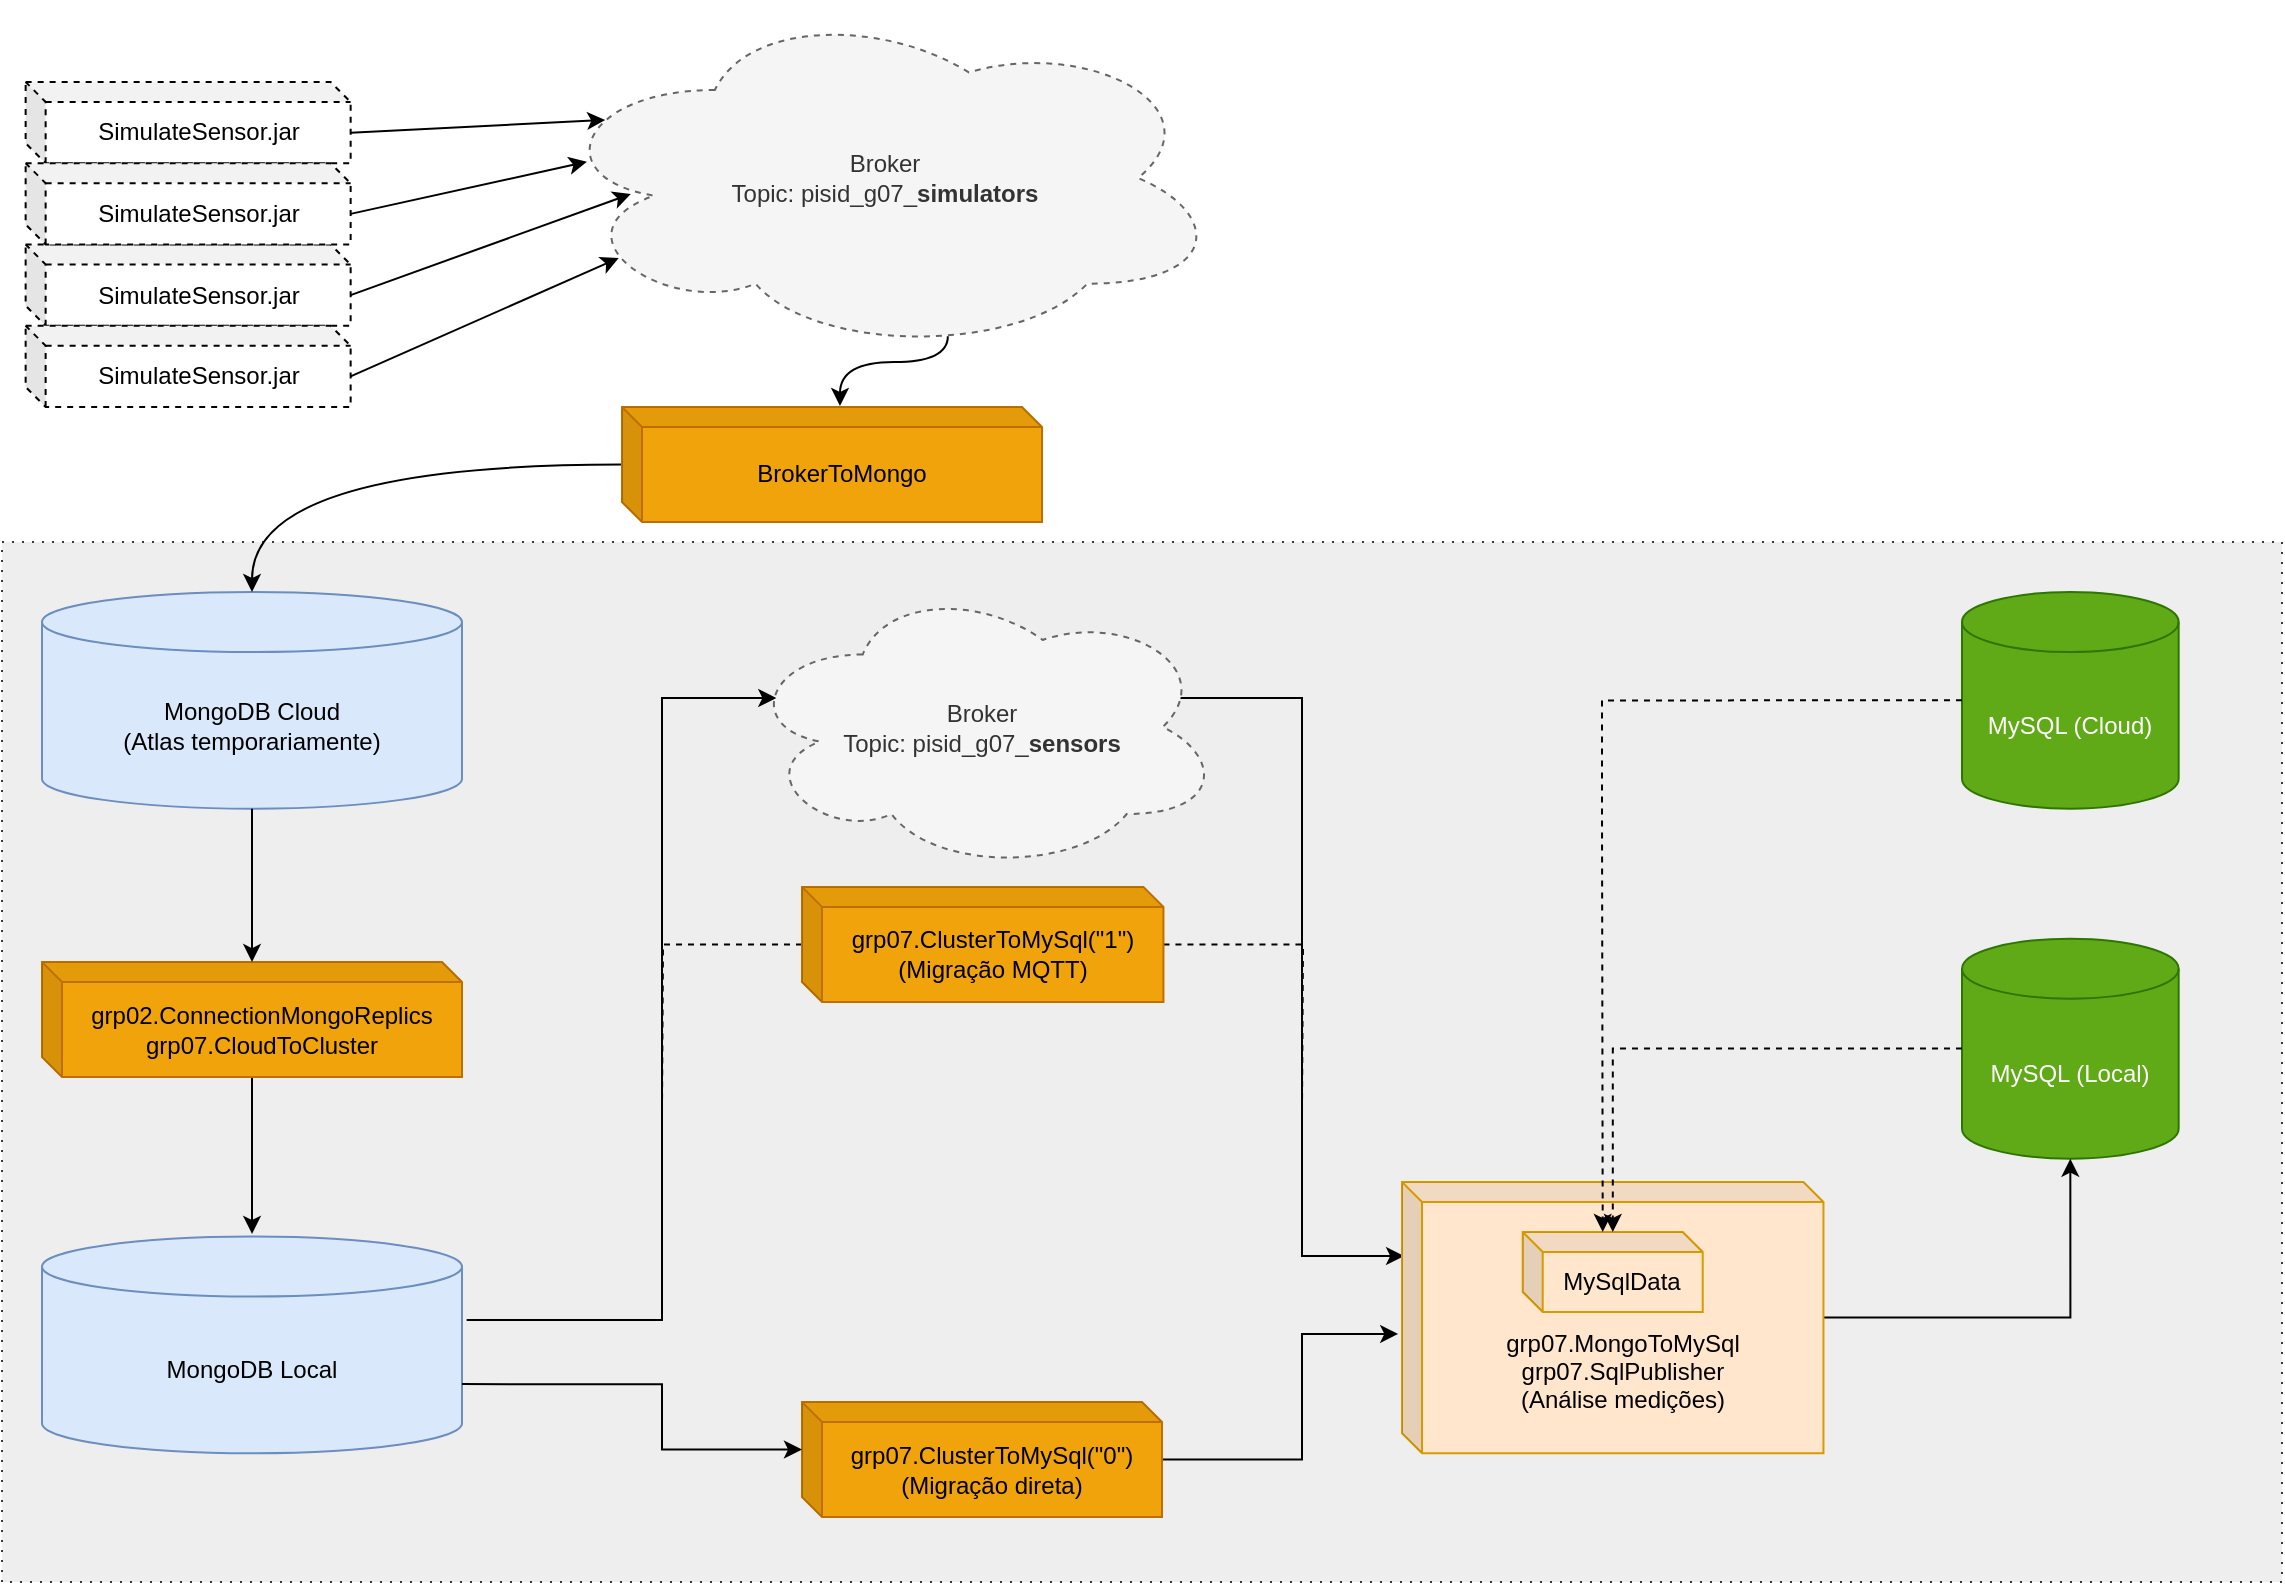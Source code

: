 <mxfile version="14.6.13" type="github">
  <diagram id="prtHgNgQTEPvFCAcTncT" name="Page-1">
    <mxGraphModel dx="1422" dy="800" grid="1" gridSize="10" guides="1" tooltips="1" connect="1" arrows="1" fold="1" page="1" pageScale="1" pageWidth="1169" pageHeight="827" math="0" shadow="0">
      <root>
        <mxCell id="0" />
        <mxCell id="1" parent="0" />
        <mxCell id="iG1FyST4VSw2gSxUDnyD-28" value="" style="rounded=0;whiteSpace=wrap;html=1;dashed=1;dashPattern=1 4;fillColor=#eeeeee;strokeColor=#36393d;" parent="1" vertex="1">
          <mxGeometry x="20" y="280" width="1140" height="520" as="geometry" />
        </mxCell>
        <mxCell id="9lxMoNS6_Zflg6dV7JQC-2" value="" style="edgeStyle=orthogonalEdgeStyle;rounded=0;orthogonalLoop=1;jettySize=auto;html=1;exitX=0.594;exitY=0.949;exitDx=0;exitDy=0;exitPerimeter=0;entryX=0.519;entryY=-0.009;entryDx=0;entryDy=0;entryPerimeter=0;curved=1;" edge="1" parent="1" source="mG7DTUGrjtM77zd7hEEh-1" target="9lxMoNS6_Zflg6dV7JQC-1">
          <mxGeometry relative="1" as="geometry">
            <Array as="points">
              <mxPoint x="493" y="190" />
              <mxPoint x="439" y="190" />
            </Array>
          </mxGeometry>
        </mxCell>
        <mxCell id="mG7DTUGrjtM77zd7hEEh-1" value="Broker&lt;br&gt;Topic: pisid_g07_&lt;b&gt;simulators&lt;/b&gt;" style="ellipse;shape=cloud;whiteSpace=wrap;html=1;dashed=1;fillColor=#f5f5f5;strokeColor=#666666;fontColor=#333333;" parent="1" vertex="1">
          <mxGeometry x="291.822" y="10" width="338.542" height="176.042" as="geometry" />
        </mxCell>
        <mxCell id="mG7DTUGrjtM77zd7hEEh-2" value="SimulateSensor.jar" style="shape=cube;whiteSpace=wrap;html=1;boundedLbl=1;backgroundOutline=1;darkOpacity=0.05;darkOpacity2=0.1;dashed=1;size=10;" parent="1" vertex="1">
          <mxGeometry x="31.82" y="50.002" width="162.5" height="40.625" as="geometry" />
        </mxCell>
        <mxCell id="mG7DTUGrjtM77zd7hEEh-6" value="" style="rounded=0;orthogonalLoop=1;jettySize=auto;html=1;exitX=0;exitY=0;exitDx=162.5;exitDy=25.312;exitPerimeter=0;entryX=0.088;entryY=0.335;entryDx=0;entryDy=0;entryPerimeter=0;" parent="1" source="mG7DTUGrjtM77zd7hEEh-2" target="mG7DTUGrjtM77zd7hEEh-1" edge="1">
          <mxGeometry x="31.82" y="36.46" as="geometry" />
        </mxCell>
        <mxCell id="mG7DTUGrjtM77zd7hEEh-9" value="" style="edgeStyle=none;rounded=0;orthogonalLoop=1;jettySize=auto;html=1;exitX=0;exitY=0;exitDx=162.5;exitDy=25.312;exitPerimeter=0;entryX=0.126;entryY=0.545;entryDx=0;entryDy=0;entryPerimeter=0;" parent="1" source="mG7DTUGrjtM77zd7hEEh-4" target="mG7DTUGrjtM77zd7hEEh-1" edge="1">
          <mxGeometry x="31.82" y="36.46" as="geometry" />
        </mxCell>
        <mxCell id="mG7DTUGrjtM77zd7hEEh-4" value="SimulateSensor.jar" style="shape=cube;whiteSpace=wrap;html=1;boundedLbl=1;backgroundOutline=1;darkOpacity=0.05;darkOpacity2=0.1;dashed=1;size=10;" parent="1" vertex="1">
          <mxGeometry x="31.82" y="131.252" width="162.5" height="40.625" as="geometry" />
        </mxCell>
        <mxCell id="mG7DTUGrjtM77zd7hEEh-10" value="" style="edgeStyle=none;rounded=0;orthogonalLoop=1;jettySize=auto;html=1;exitX=0;exitY=0;exitDx=162.5;exitDy=25.312;exitPerimeter=0;entryX=0.108;entryY=0.727;entryDx=0;entryDy=0;entryPerimeter=0;" parent="1" source="mG7DTUGrjtM77zd7hEEh-5" target="mG7DTUGrjtM77zd7hEEh-1" edge="1">
          <mxGeometry x="31.82" y="36.46" as="geometry" />
        </mxCell>
        <mxCell id="mG7DTUGrjtM77zd7hEEh-5" value="SimulateSensor.jar" style="shape=cube;whiteSpace=wrap;html=1;boundedLbl=1;backgroundOutline=1;darkOpacity=0.05;darkOpacity2=0.1;dashed=1;size=10;" parent="1" vertex="1">
          <mxGeometry x="31.82" y="171.877" width="162.5" height="40.625" as="geometry" />
        </mxCell>
        <mxCell id="mG7DTUGrjtM77zd7hEEh-3" value="SimulateSensor.jar" style="shape=cube;whiteSpace=wrap;html=1;boundedLbl=1;backgroundOutline=1;darkOpacity=0.05;darkOpacity2=0.1;dashed=1;size=10;" parent="1" vertex="1">
          <mxGeometry x="31.82" y="90.627" width="162.5" height="40.625" as="geometry" />
        </mxCell>
        <mxCell id="mG7DTUGrjtM77zd7hEEh-8" value="" style="edgeStyle=none;rounded=0;orthogonalLoop=1;jettySize=auto;html=1;entryX=0.061;entryY=0.454;entryDx=0;entryDy=0;entryPerimeter=0;exitX=0;exitY=0;exitDx=162.5;exitDy=25.312;exitPerimeter=0;" parent="1" source="mG7DTUGrjtM77zd7hEEh-3" target="mG7DTUGrjtM77zd7hEEh-1" edge="1">
          <mxGeometry x="31.82" y="36.46" as="geometry">
            <mxPoint x="221.82" y="124.46" as="sourcePoint" />
          </mxGeometry>
        </mxCell>
        <mxCell id="mG7DTUGrjtM77zd7hEEh-41" value="" style="group" parent="1" vertex="1" connectable="0">
          <mxGeometry x="40" y="370.01" width="210" height="365.63" as="geometry" />
        </mxCell>
        <mxCell id="mG7DTUGrjtM77zd7hEEh-11" value="MongoDB Cloud&lt;br&gt;(Atlas temporariamente)" style="shape=cylinder3;whiteSpace=wrap;html=1;boundedLbl=1;backgroundOutline=1;size=15;fillColor=#dae8fc;strokeColor=#6c8ebf;" parent="mG7DTUGrjtM77zd7hEEh-41" vertex="1">
          <mxGeometry y="-65.011" width="210" height="108.335" as="geometry" />
        </mxCell>
        <mxCell id="mG7DTUGrjtM77zd7hEEh-24" value="MongoDB Local" style="shape=cylinder3;whiteSpace=wrap;html=1;boundedLbl=1;backgroundOutline=1;size=15;fillColor=#dae8fc;strokeColor=#6c8ebf;" parent="mG7DTUGrjtM77zd7hEEh-41" vertex="1">
          <mxGeometry y="257.295" width="210" height="108.335" as="geometry" />
        </mxCell>
        <mxCell id="mG7DTUGrjtM77zd7hEEh-32" value="" style="edgeStyle=orthogonalEdgeStyle;curved=1;rounded=0;orthogonalLoop=1;jettySize=auto;html=1;" parent="mG7DTUGrjtM77zd7hEEh-41" source="mG7DTUGrjtM77zd7hEEh-27" edge="1">
          <mxGeometry relative="1" as="geometry">
            <mxPoint x="105" y="255.941" as="targetPoint" />
          </mxGeometry>
        </mxCell>
        <mxCell id="mG7DTUGrjtM77zd7hEEh-27" value="grp02.ConnectionMongoReplics&lt;br&gt;grp07.CloudToCluster" style="shape=cube;whiteSpace=wrap;html=1;boundedLbl=1;backgroundOutline=1;darkOpacity=0.05;darkOpacity2=0.1;size=10;fillColor=#f0a30a;strokeColor=#BD7000;fontColor=#000000;" parent="mG7DTUGrjtM77zd7hEEh-41" vertex="1">
          <mxGeometry y="119.992" width="210" height="57.553" as="geometry" />
        </mxCell>
        <mxCell id="mG7DTUGrjtM77zd7hEEh-33" value="" style="edgeStyle=orthogonalEdgeStyle;curved=1;rounded=0;orthogonalLoop=1;jettySize=auto;html=1;" parent="mG7DTUGrjtM77zd7hEEh-41" source="mG7DTUGrjtM77zd7hEEh-11" target="mG7DTUGrjtM77zd7hEEh-27" edge="1">
          <mxGeometry relative="1" as="geometry">
            <mxPoint x="221.053" y="162.502" as="targetPoint" />
          </mxGeometry>
        </mxCell>
        <mxCell id="iG1FyST4VSw2gSxUDnyD-13" style="edgeStyle=orthogonalEdgeStyle;rounded=0;orthogonalLoop=1;jettySize=auto;html=1;entryX=-0.009;entryY=0.56;entryDx=0;entryDy=0;entryPerimeter=0;" parent="1" source="iG1FyST4VSw2gSxUDnyD-7" target="iG1FyST4VSw2gSxUDnyD-21" edge="1">
          <mxGeometry relative="1" as="geometry">
            <mxPoint x="940.0" y="700.059" as="targetPoint" />
            <Array as="points">
              <mxPoint x="670" y="739" />
              <mxPoint x="670" y="676" />
            </Array>
          </mxGeometry>
        </mxCell>
        <mxCell id="iG1FyST4VSw2gSxUDnyD-7" value="grp07.ClusterToMySql(&quot;0&quot;)&lt;br&gt;(Migração direta)" style="shape=cube;whiteSpace=wrap;html=1;boundedLbl=1;backgroundOutline=1;darkOpacity=0.05;darkOpacity2=0.1;size=10;fillColor=#f0a30a;strokeColor=#BD7000;fontColor=#000000;" parent="1" vertex="1">
          <mxGeometry x="420" y="710" width="180" height="57.55" as="geometry" />
        </mxCell>
        <mxCell id="iG1FyST4VSw2gSxUDnyD-16" style="edgeStyle=orthogonalEdgeStyle;rounded=0;orthogonalLoop=1;jettySize=auto;html=1;endArrow=classic;endFill=1;exitX=0.91;exitY=0.4;exitDx=0;exitDy=0;exitPerimeter=0;entryX=0.005;entryY=0.273;entryDx=0;entryDy=0;entryPerimeter=0;" parent="1" source="iG1FyST4VSw2gSxUDnyD-8" target="iG1FyST4VSw2gSxUDnyD-21" edge="1">
          <mxGeometry relative="1" as="geometry">
            <mxPoint x="730" y="689" as="targetPoint" />
            <Array as="points">
              <mxPoint x="670" y="358" />
              <mxPoint x="670" y="637" />
            </Array>
          </mxGeometry>
        </mxCell>
        <mxCell id="iG1FyST4VSw2gSxUDnyD-8" value="Broker&lt;br&gt;Topic: pisid_g07_&lt;b&gt;sensors&lt;/b&gt;" style="ellipse;shape=cloud;whiteSpace=wrap;html=1;dashed=1;fillColor=#f5f5f5;strokeColor=#666666;fontColor=#333333;" parent="1" vertex="1">
          <mxGeometry x="390.36" y="300" width="240" height="145" as="geometry" />
        </mxCell>
        <mxCell id="iG1FyST4VSw2gSxUDnyD-15" style="edgeStyle=orthogonalEdgeStyle;rounded=0;orthogonalLoop=1;jettySize=auto;html=1;dashed=1;endArrow=none;endFill=0;" parent="1" source="iG1FyST4VSw2gSxUDnyD-9" edge="1">
          <mxGeometry relative="1" as="geometry">
            <mxPoint x="350" y="564" as="targetPoint" />
          </mxGeometry>
        </mxCell>
        <mxCell id="iG1FyST4VSw2gSxUDnyD-19" style="edgeStyle=orthogonalEdgeStyle;rounded=0;orthogonalLoop=1;jettySize=auto;html=1;endArrow=none;endFill=0;dashed=1;" parent="1" source="iG1FyST4VSw2gSxUDnyD-9" edge="1">
          <mxGeometry relative="1" as="geometry">
            <mxPoint x="670" y="564" as="targetPoint" />
          </mxGeometry>
        </mxCell>
        <mxCell id="iG1FyST4VSw2gSxUDnyD-9" value="grp07.ClusterToMySql(&quot;1&quot;) &lt;br&gt;(Migração MQTT)" style="shape=cube;whiteSpace=wrap;html=1;boundedLbl=1;backgroundOutline=1;darkOpacity=0.05;darkOpacity2=0.1;size=10;fillColor=#f0a30a;strokeColor=#BD7000;fontColor=#000000;" parent="1" vertex="1">
          <mxGeometry x="420" y="452.45" width="180.73" height="57.55" as="geometry" />
        </mxCell>
        <mxCell id="iG1FyST4VSw2gSxUDnyD-12" style="edgeStyle=orthogonalEdgeStyle;rounded=0;orthogonalLoop=1;jettySize=auto;html=1;entryX=0;entryY=0;entryDx=0;entryDy=23.775;entryPerimeter=0;exitX=1;exitY=0;exitDx=0;exitDy=73.75;exitPerimeter=0;" parent="1" source="mG7DTUGrjtM77zd7hEEh-24" target="iG1FyST4VSw2gSxUDnyD-7" edge="1">
          <mxGeometry relative="1" as="geometry">
            <Array as="points">
              <mxPoint x="350" y="701" />
              <mxPoint x="350" y="734" />
            </Array>
          </mxGeometry>
        </mxCell>
        <mxCell id="iG1FyST4VSw2gSxUDnyD-14" style="edgeStyle=orthogonalEdgeStyle;rounded=0;orthogonalLoop=1;jettySize=auto;html=1;entryX=0.07;entryY=0.4;entryDx=0;entryDy=0;entryPerimeter=0;exitX=1.011;exitY=0.385;exitDx=0;exitDy=0;exitPerimeter=0;" parent="1" source="mG7DTUGrjtM77zd7hEEh-24" target="iG1FyST4VSw2gSxUDnyD-8" edge="1">
          <mxGeometry relative="1" as="geometry">
            <Array as="points">
              <mxPoint x="350" y="669" />
              <mxPoint x="350" y="358" />
            </Array>
          </mxGeometry>
        </mxCell>
        <mxCell id="mG7DTUGrjtM77zd7hEEh-37" value="MySQL (Cloud)" style="shape=cylinder3;whiteSpace=wrap;html=1;boundedLbl=1;backgroundOutline=1;size=15;fillColor=#60a917;strokeColor=#2D7600;fontColor=#ffffff;" parent="1" vertex="1">
          <mxGeometry x="999.996" y="305.0" width="108.334" height="108.333" as="geometry" />
        </mxCell>
        <mxCell id="mG7DTUGrjtM77zd7hEEh-38" value="MySQL (Local)" style="shape=cylinder3;whiteSpace=wrap;html=1;boundedLbl=1;backgroundOutline=1;size=15;fillColor=#60a917;strokeColor=#2D7600;fontColor=#ffffff;" parent="1" vertex="1">
          <mxGeometry x="1000" y="478.34" width="108.33" height="110" as="geometry" />
        </mxCell>
        <mxCell id="iG1FyST4VSw2gSxUDnyD-25" style="edgeStyle=orthogonalEdgeStyle;rounded=0;orthogonalLoop=1;jettySize=auto;html=1;entryX=0.5;entryY=1;entryDx=0;entryDy=0;entryPerimeter=0;endArrow=classic;endFill=1;" parent="1" source="iG1FyST4VSw2gSxUDnyD-21" target="mG7DTUGrjtM77zd7hEEh-38" edge="1">
          <mxGeometry relative="1" as="geometry">
            <Array as="points">
              <mxPoint x="1054" y="668" />
            </Array>
          </mxGeometry>
        </mxCell>
        <mxCell id="iG1FyST4VSw2gSxUDnyD-21" value="&lt;br&gt;&lt;br&gt;&lt;br&gt;grp07.MongoToMySql&lt;br&gt;grp07.SqlPublisher&lt;br&gt;(Análise medições)" style="shape=cube;whiteSpace=wrap;html=1;boundedLbl=1;backgroundOutline=1;darkOpacity=0.05;darkOpacity2=0.1;size=10;fillColor=#ffe6cc;strokeColor=#d79b00;" parent="1" vertex="1">
          <mxGeometry x="720" y="600" width="210.73" height="135.63" as="geometry" />
        </mxCell>
        <mxCell id="iG1FyST4VSw2gSxUDnyD-29" value="MySqlData" style="shape=cube;whiteSpace=wrap;html=1;boundedLbl=1;backgroundOutline=1;darkOpacity=0.05;darkOpacity2=0.1;size=10;fillColor=#ffe6cc;strokeColor=#d79b00;" parent="1" vertex="1">
          <mxGeometry x="780.36" y="625" width="90" height="40" as="geometry" />
        </mxCell>
        <mxCell id="iG1FyST4VSw2gSxUDnyD-22" value="" style="edgeStyle=orthogonalEdgeStyle;rounded=0;orthogonalLoop=1;jettySize=auto;html=1;dashed=1;endArrow=classic;endFill=1;exitX=0;exitY=0.5;exitDx=0;exitDy=0;exitPerimeter=0;entryX=0;entryY=0;entryDx=40;entryDy=0;entryPerimeter=0;" parent="1" source="mG7DTUGrjtM77zd7hEEh-37" target="iG1FyST4VSw2gSxUDnyD-29" edge="1">
          <mxGeometry relative="1" as="geometry">
            <Array as="points">
              <mxPoint x="820" y="359" />
              <mxPoint x="820" y="413" />
            </Array>
          </mxGeometry>
        </mxCell>
        <mxCell id="iG1FyST4VSw2gSxUDnyD-32" style="edgeStyle=orthogonalEdgeStyle;rounded=0;orthogonalLoop=1;jettySize=auto;html=1;endArrow=classic;endFill=1;dashed=1;" parent="1" source="mG7DTUGrjtM77zd7hEEh-38" target="iG1FyST4VSw2gSxUDnyD-29" edge="1">
          <mxGeometry relative="1" as="geometry" />
        </mxCell>
        <mxCell id="9lxMoNS6_Zflg6dV7JQC-3" style="edgeStyle=orthogonalEdgeStyle;rounded=0;orthogonalLoop=1;jettySize=auto;html=1;curved=1;" edge="1" parent="1" source="9lxMoNS6_Zflg6dV7JQC-1" target="mG7DTUGrjtM77zd7hEEh-11">
          <mxGeometry relative="1" as="geometry" />
        </mxCell>
        <mxCell id="9lxMoNS6_Zflg6dV7JQC-1" value="BrokerToMongo" style="shape=cube;whiteSpace=wrap;html=1;boundedLbl=1;backgroundOutline=1;darkOpacity=0.05;darkOpacity2=0.1;size=10;fillColor=#f0a30a;strokeColor=#BD7000;fontColor=#000000;" vertex="1" parent="1">
          <mxGeometry x="330" y="212.502" width="210" height="57.553" as="geometry" />
        </mxCell>
      </root>
    </mxGraphModel>
  </diagram>
</mxfile>
